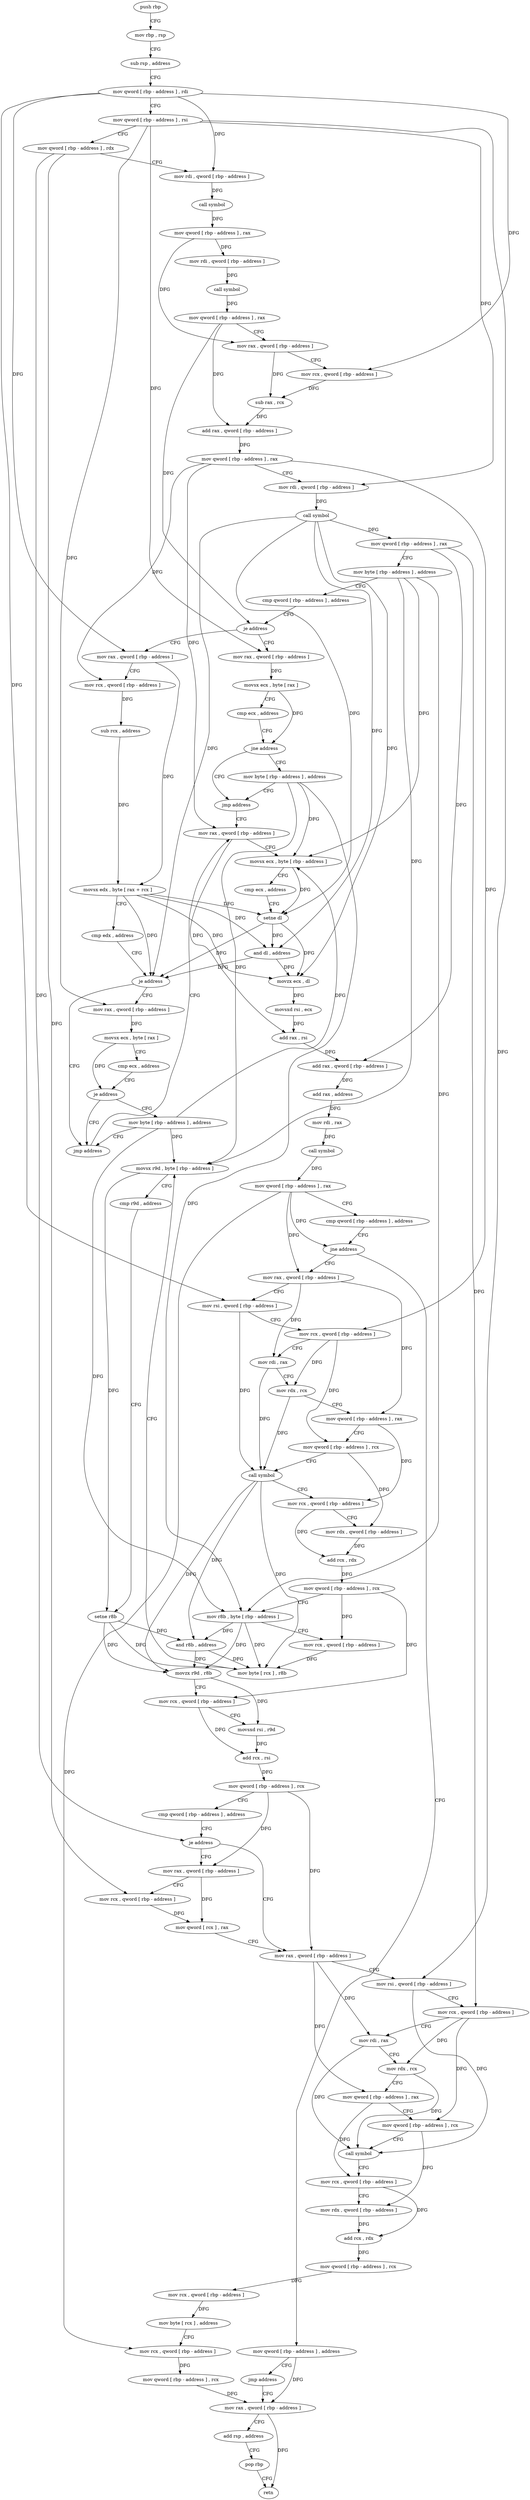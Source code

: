 digraph "func" {
"4258096" [label = "push rbp" ]
"4258097" [label = "mov rbp , rsp" ]
"4258100" [label = "sub rsp , address" ]
"4258107" [label = "mov qword [ rbp - address ] , rdi" ]
"4258111" [label = "mov qword [ rbp - address ] , rsi" ]
"4258115" [label = "mov qword [ rbp - address ] , rdx" ]
"4258119" [label = "mov rdi , qword [ rbp - address ]" ]
"4258123" [label = "call symbol" ]
"4258128" [label = "mov qword [ rbp - address ] , rax" ]
"4258132" [label = "mov rdi , qword [ rbp - address ]" ]
"4258136" [label = "call symbol" ]
"4258141" [label = "mov qword [ rbp - address ] , rax" ]
"4258145" [label = "mov rax , qword [ rbp - address ]" ]
"4258149" [label = "mov rcx , qword [ rbp - address ]" ]
"4258153" [label = "sub rax , rcx" ]
"4258156" [label = "add rax , qword [ rbp - address ]" ]
"4258160" [label = "mov qword [ rbp - address ] , rax" ]
"4258164" [label = "mov rdi , qword [ rbp - address ]" ]
"4258168" [label = "call symbol" ]
"4258173" [label = "mov qword [ rbp - address ] , rax" ]
"4258177" [label = "mov byte [ rbp - address ] , address" ]
"4258181" [label = "cmp qword [ rbp - address ] , address" ]
"4258186" [label = "je address" ]
"4258245" [label = "mov rax , qword [ rbp - address ]" ]
"4258192" [label = "mov rax , qword [ rbp - address ]" ]
"4258249" [label = "movsx ecx , byte [ rax ]" ]
"4258252" [label = "cmp ecx , address" ]
"4258255" [label = "jne address" ]
"4258265" [label = "jmp address" ]
"4258261" [label = "mov byte [ rbp - address ] , address" ]
"4258196" [label = "mov rcx , qword [ rbp - address ]" ]
"4258200" [label = "sub rcx , address" ]
"4258207" [label = "movsx edx , byte [ rax + rcx ]" ]
"4258211" [label = "cmp edx , address" ]
"4258214" [label = "je address" ]
"4258240" [label = "jmp address" ]
"4258220" [label = "mov rax , qword [ rbp - address ]" ]
"4258270" [label = "mov rax , qword [ rbp - address ]" ]
"4258224" [label = "movsx ecx , byte [ rax ]" ]
"4258227" [label = "cmp ecx , address" ]
"4258230" [label = "je address" ]
"4258236" [label = "mov byte [ rbp - address ] , address" ]
"4258274" [label = "movsx ecx , byte [ rbp - address ]" ]
"4258278" [label = "cmp ecx , address" ]
"4258281" [label = "setne dl" ]
"4258284" [label = "and dl , address" ]
"4258287" [label = "movzx ecx , dl" ]
"4258290" [label = "movsxd rsi , ecx" ]
"4258293" [label = "add rax , rsi" ]
"4258296" [label = "add rax , qword [ rbp - address ]" ]
"4258300" [label = "add rax , address" ]
"4258306" [label = "mov rdi , rax" ]
"4258309" [label = "call symbol" ]
"4258314" [label = "mov qword [ rbp - address ] , rax" ]
"4258318" [label = "cmp qword [ rbp - address ] , address" ]
"4258323" [label = "jne address" ]
"4258342" [label = "mov rax , qword [ rbp - address ]" ]
"4258329" [label = "mov qword [ rbp - address ] , address" ]
"4258346" [label = "mov rsi , qword [ rbp - address ]" ]
"4258350" [label = "mov rcx , qword [ rbp - address ]" ]
"4258354" [label = "mov rdi , rax" ]
"4258357" [label = "mov rdx , rcx" ]
"4258360" [label = "mov qword [ rbp - address ] , rax" ]
"4258364" [label = "mov qword [ rbp - address ] , rcx" ]
"4258368" [label = "call symbol" ]
"4258373" [label = "mov rcx , qword [ rbp - address ]" ]
"4258377" [label = "mov rdx , qword [ rbp - address ]" ]
"4258381" [label = "add rcx , rdx" ]
"4258384" [label = "mov qword [ rbp - address ] , rcx" ]
"4258388" [label = "mov r8b , byte [ rbp - address ]" ]
"4258392" [label = "mov rcx , qword [ rbp - address ]" ]
"4258396" [label = "mov byte [ rcx ] , r8b" ]
"4258399" [label = "movsx r9d , byte [ rbp - address ]" ]
"4258404" [label = "cmp r9d , address" ]
"4258408" [label = "setne r8b" ]
"4258412" [label = "and r8b , address" ]
"4258416" [label = "movzx r9d , r8b" ]
"4258420" [label = "mov rcx , qword [ rbp - address ]" ]
"4258424" [label = "movsxd rsi , r9d" ]
"4258427" [label = "add rcx , rsi" ]
"4258430" [label = "mov qword [ rbp - address ] , rcx" ]
"4258434" [label = "cmp qword [ rbp - address ] , address" ]
"4258439" [label = "je address" ]
"4258456" [label = "mov rax , qword [ rbp - address ]" ]
"4258445" [label = "mov rax , qword [ rbp - address ]" ]
"4258337" [label = "jmp address" ]
"4258517" [label = "mov rax , qword [ rbp - address ]" ]
"4258460" [label = "mov rsi , qword [ rbp - address ]" ]
"4258464" [label = "mov rcx , qword [ rbp - address ]" ]
"4258468" [label = "mov rdi , rax" ]
"4258471" [label = "mov rdx , rcx" ]
"4258474" [label = "mov qword [ rbp - address ] , rax" ]
"4258478" [label = "mov qword [ rbp - address ] , rcx" ]
"4258482" [label = "call symbol" ]
"4258487" [label = "mov rcx , qword [ rbp - address ]" ]
"4258491" [label = "mov rdx , qword [ rbp - address ]" ]
"4258495" [label = "add rcx , rdx" ]
"4258498" [label = "mov qword [ rbp - address ] , rcx" ]
"4258502" [label = "mov rcx , qword [ rbp - address ]" ]
"4258506" [label = "mov byte [ rcx ] , address" ]
"4258509" [label = "mov rcx , qword [ rbp - address ]" ]
"4258513" [label = "mov qword [ rbp - address ] , rcx" ]
"4258449" [label = "mov rcx , qword [ rbp - address ]" ]
"4258453" [label = "mov qword [ rcx ] , rax" ]
"4258521" [label = "add rsp , address" ]
"4258528" [label = "pop rbp" ]
"4258529" [label = "retn" ]
"4258096" -> "4258097" [ label = "CFG" ]
"4258097" -> "4258100" [ label = "CFG" ]
"4258100" -> "4258107" [ label = "CFG" ]
"4258107" -> "4258111" [ label = "CFG" ]
"4258107" -> "4258119" [ label = "DFG" ]
"4258107" -> "4258149" [ label = "DFG" ]
"4258107" -> "4258192" [ label = "DFG" ]
"4258107" -> "4258346" [ label = "DFG" ]
"4258111" -> "4258115" [ label = "CFG" ]
"4258111" -> "4258164" [ label = "DFG" ]
"4258111" -> "4258245" [ label = "DFG" ]
"4258111" -> "4258220" [ label = "DFG" ]
"4258111" -> "4258460" [ label = "DFG" ]
"4258115" -> "4258119" [ label = "CFG" ]
"4258115" -> "4258439" [ label = "DFG" ]
"4258115" -> "4258449" [ label = "DFG" ]
"4258119" -> "4258123" [ label = "DFG" ]
"4258123" -> "4258128" [ label = "DFG" ]
"4258128" -> "4258132" [ label = "DFG" ]
"4258128" -> "4258145" [ label = "DFG" ]
"4258132" -> "4258136" [ label = "DFG" ]
"4258136" -> "4258141" [ label = "DFG" ]
"4258141" -> "4258145" [ label = "CFG" ]
"4258141" -> "4258156" [ label = "DFG" ]
"4258141" -> "4258186" [ label = "DFG" ]
"4258145" -> "4258149" [ label = "CFG" ]
"4258145" -> "4258153" [ label = "DFG" ]
"4258149" -> "4258153" [ label = "DFG" ]
"4258153" -> "4258156" [ label = "DFG" ]
"4258156" -> "4258160" [ label = "DFG" ]
"4258160" -> "4258164" [ label = "CFG" ]
"4258160" -> "4258196" [ label = "DFG" ]
"4258160" -> "4258270" [ label = "DFG" ]
"4258160" -> "4258350" [ label = "DFG" ]
"4258164" -> "4258168" [ label = "DFG" ]
"4258168" -> "4258173" [ label = "DFG" ]
"4258168" -> "4258214" [ label = "DFG" ]
"4258168" -> "4258281" [ label = "DFG" ]
"4258168" -> "4258284" [ label = "DFG" ]
"4258168" -> "4258287" [ label = "DFG" ]
"4258173" -> "4258177" [ label = "CFG" ]
"4258173" -> "4258296" [ label = "DFG" ]
"4258173" -> "4258464" [ label = "DFG" ]
"4258177" -> "4258181" [ label = "CFG" ]
"4258177" -> "4258274" [ label = "DFG" ]
"4258177" -> "4258388" [ label = "DFG" ]
"4258177" -> "4258399" [ label = "DFG" ]
"4258181" -> "4258186" [ label = "CFG" ]
"4258186" -> "4258245" [ label = "CFG" ]
"4258186" -> "4258192" [ label = "CFG" ]
"4258245" -> "4258249" [ label = "DFG" ]
"4258192" -> "4258196" [ label = "CFG" ]
"4258192" -> "4258207" [ label = "DFG" ]
"4258249" -> "4258252" [ label = "CFG" ]
"4258249" -> "4258255" [ label = "DFG" ]
"4258252" -> "4258255" [ label = "CFG" ]
"4258255" -> "4258265" [ label = "CFG" ]
"4258255" -> "4258261" [ label = "CFG" ]
"4258265" -> "4258270" [ label = "CFG" ]
"4258261" -> "4258265" [ label = "CFG" ]
"4258261" -> "4258274" [ label = "DFG" ]
"4258261" -> "4258388" [ label = "DFG" ]
"4258261" -> "4258399" [ label = "DFG" ]
"4258196" -> "4258200" [ label = "DFG" ]
"4258200" -> "4258207" [ label = "DFG" ]
"4258207" -> "4258211" [ label = "CFG" ]
"4258207" -> "4258214" [ label = "DFG" ]
"4258207" -> "4258281" [ label = "DFG" ]
"4258207" -> "4258284" [ label = "DFG" ]
"4258207" -> "4258287" [ label = "DFG" ]
"4258211" -> "4258214" [ label = "CFG" ]
"4258214" -> "4258240" [ label = "CFG" ]
"4258214" -> "4258220" [ label = "CFG" ]
"4258240" -> "4258270" [ label = "CFG" ]
"4258220" -> "4258224" [ label = "DFG" ]
"4258270" -> "4258274" [ label = "CFG" ]
"4258270" -> "4258293" [ label = "DFG" ]
"4258224" -> "4258227" [ label = "CFG" ]
"4258224" -> "4258230" [ label = "DFG" ]
"4258227" -> "4258230" [ label = "CFG" ]
"4258230" -> "4258240" [ label = "CFG" ]
"4258230" -> "4258236" [ label = "CFG" ]
"4258236" -> "4258240" [ label = "CFG" ]
"4258236" -> "4258274" [ label = "DFG" ]
"4258236" -> "4258388" [ label = "DFG" ]
"4258236" -> "4258399" [ label = "DFG" ]
"4258274" -> "4258278" [ label = "CFG" ]
"4258274" -> "4258281" [ label = "DFG" ]
"4258278" -> "4258281" [ label = "CFG" ]
"4258281" -> "4258284" [ label = "DFG" ]
"4258281" -> "4258214" [ label = "DFG" ]
"4258281" -> "4258287" [ label = "DFG" ]
"4258284" -> "4258287" [ label = "DFG" ]
"4258284" -> "4258214" [ label = "DFG" ]
"4258287" -> "4258290" [ label = "DFG" ]
"4258290" -> "4258293" [ label = "DFG" ]
"4258293" -> "4258296" [ label = "DFG" ]
"4258296" -> "4258300" [ label = "DFG" ]
"4258300" -> "4258306" [ label = "DFG" ]
"4258306" -> "4258309" [ label = "DFG" ]
"4258309" -> "4258314" [ label = "DFG" ]
"4258314" -> "4258318" [ label = "CFG" ]
"4258314" -> "4258323" [ label = "DFG" ]
"4258314" -> "4258342" [ label = "DFG" ]
"4258314" -> "4258509" [ label = "DFG" ]
"4258318" -> "4258323" [ label = "CFG" ]
"4258323" -> "4258342" [ label = "CFG" ]
"4258323" -> "4258329" [ label = "CFG" ]
"4258342" -> "4258346" [ label = "CFG" ]
"4258342" -> "4258354" [ label = "DFG" ]
"4258342" -> "4258360" [ label = "DFG" ]
"4258329" -> "4258337" [ label = "CFG" ]
"4258329" -> "4258517" [ label = "DFG" ]
"4258346" -> "4258350" [ label = "CFG" ]
"4258346" -> "4258368" [ label = "DFG" ]
"4258350" -> "4258354" [ label = "CFG" ]
"4258350" -> "4258357" [ label = "DFG" ]
"4258350" -> "4258364" [ label = "DFG" ]
"4258354" -> "4258357" [ label = "CFG" ]
"4258354" -> "4258368" [ label = "DFG" ]
"4258357" -> "4258360" [ label = "CFG" ]
"4258357" -> "4258368" [ label = "DFG" ]
"4258360" -> "4258364" [ label = "CFG" ]
"4258360" -> "4258373" [ label = "DFG" ]
"4258364" -> "4258368" [ label = "CFG" ]
"4258364" -> "4258377" [ label = "DFG" ]
"4258368" -> "4258373" [ label = "CFG" ]
"4258368" -> "4258396" [ label = "DFG" ]
"4258368" -> "4258412" [ label = "DFG" ]
"4258368" -> "4258416" [ label = "DFG" ]
"4258373" -> "4258377" [ label = "CFG" ]
"4258373" -> "4258381" [ label = "DFG" ]
"4258377" -> "4258381" [ label = "DFG" ]
"4258381" -> "4258384" [ label = "DFG" ]
"4258384" -> "4258388" [ label = "CFG" ]
"4258384" -> "4258392" [ label = "DFG" ]
"4258384" -> "4258420" [ label = "DFG" ]
"4258388" -> "4258392" [ label = "CFG" ]
"4258388" -> "4258396" [ label = "DFG" ]
"4258388" -> "4258412" [ label = "DFG" ]
"4258388" -> "4258416" [ label = "DFG" ]
"4258392" -> "4258396" [ label = "DFG" ]
"4258396" -> "4258399" [ label = "CFG" ]
"4258399" -> "4258404" [ label = "CFG" ]
"4258399" -> "4258408" [ label = "DFG" ]
"4258404" -> "4258408" [ label = "CFG" ]
"4258408" -> "4258412" [ label = "DFG" ]
"4258408" -> "4258396" [ label = "DFG" ]
"4258408" -> "4258416" [ label = "DFG" ]
"4258412" -> "4258416" [ label = "DFG" ]
"4258412" -> "4258396" [ label = "DFG" ]
"4258416" -> "4258420" [ label = "CFG" ]
"4258416" -> "4258424" [ label = "DFG" ]
"4258420" -> "4258424" [ label = "CFG" ]
"4258420" -> "4258427" [ label = "DFG" ]
"4258424" -> "4258427" [ label = "DFG" ]
"4258427" -> "4258430" [ label = "DFG" ]
"4258430" -> "4258434" [ label = "CFG" ]
"4258430" -> "4258456" [ label = "DFG" ]
"4258430" -> "4258445" [ label = "DFG" ]
"4258434" -> "4258439" [ label = "CFG" ]
"4258439" -> "4258456" [ label = "CFG" ]
"4258439" -> "4258445" [ label = "CFG" ]
"4258456" -> "4258460" [ label = "CFG" ]
"4258456" -> "4258468" [ label = "DFG" ]
"4258456" -> "4258474" [ label = "DFG" ]
"4258445" -> "4258449" [ label = "CFG" ]
"4258445" -> "4258453" [ label = "DFG" ]
"4258337" -> "4258517" [ label = "CFG" ]
"4258517" -> "4258521" [ label = "CFG" ]
"4258517" -> "4258529" [ label = "DFG" ]
"4258460" -> "4258464" [ label = "CFG" ]
"4258460" -> "4258482" [ label = "DFG" ]
"4258464" -> "4258468" [ label = "CFG" ]
"4258464" -> "4258471" [ label = "DFG" ]
"4258464" -> "4258478" [ label = "DFG" ]
"4258468" -> "4258471" [ label = "CFG" ]
"4258468" -> "4258482" [ label = "DFG" ]
"4258471" -> "4258474" [ label = "CFG" ]
"4258471" -> "4258482" [ label = "DFG" ]
"4258474" -> "4258478" [ label = "CFG" ]
"4258474" -> "4258487" [ label = "DFG" ]
"4258478" -> "4258482" [ label = "CFG" ]
"4258478" -> "4258491" [ label = "DFG" ]
"4258482" -> "4258487" [ label = "CFG" ]
"4258487" -> "4258491" [ label = "CFG" ]
"4258487" -> "4258495" [ label = "DFG" ]
"4258491" -> "4258495" [ label = "DFG" ]
"4258495" -> "4258498" [ label = "DFG" ]
"4258498" -> "4258502" [ label = "DFG" ]
"4258502" -> "4258506" [ label = "DFG" ]
"4258506" -> "4258509" [ label = "CFG" ]
"4258509" -> "4258513" [ label = "DFG" ]
"4258513" -> "4258517" [ label = "DFG" ]
"4258449" -> "4258453" [ label = "DFG" ]
"4258453" -> "4258456" [ label = "CFG" ]
"4258521" -> "4258528" [ label = "CFG" ]
"4258528" -> "4258529" [ label = "CFG" ]
}
